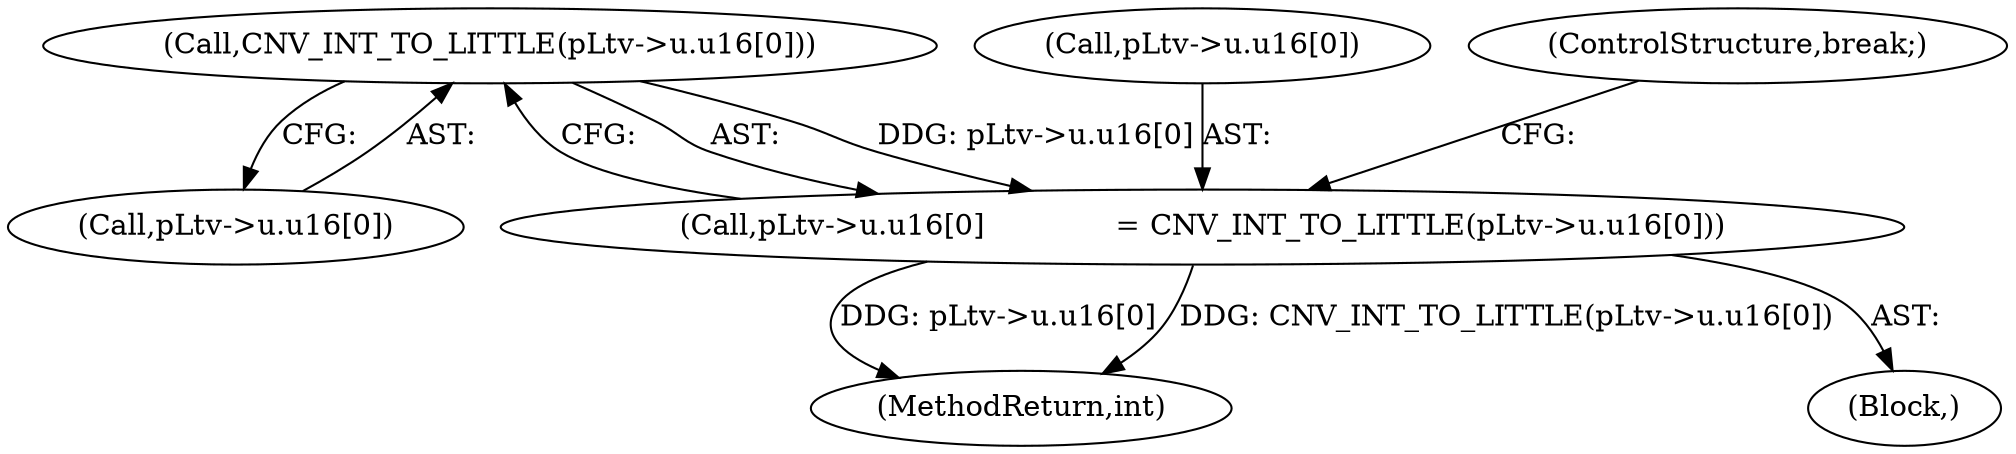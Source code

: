 digraph "0_linux_b5e2f339865fb443107e5b10603e53bbc92dc054_0@array" {
"1001184" [label="(Call,CNV_INT_TO_LITTLE(pLtv->u.u16[0]))"];
"1001176" [label="(Call,pLtv->u.u16[0]              = CNV_INT_TO_LITTLE(pLtv->u.u16[0]))"];
"1002520" [label="(MethodReturn,int)"];
"1001184" [label="(Call,CNV_INT_TO_LITTLE(pLtv->u.u16[0]))"];
"1001176" [label="(Call,pLtv->u.u16[0]              = CNV_INT_TO_LITTLE(pLtv->u.u16[0]))"];
"1001185" [label="(Call,pLtv->u.u16[0])"];
"1000412" [label="(Block,)"];
"1001177" [label="(Call,pLtv->u.u16[0])"];
"1001192" [label="(ControlStructure,break;)"];
"1001184" -> "1001176"  [label="AST: "];
"1001184" -> "1001185"  [label="CFG: "];
"1001185" -> "1001184"  [label="AST: "];
"1001176" -> "1001184"  [label="CFG: "];
"1001184" -> "1001176"  [label="DDG: pLtv->u.u16[0]"];
"1001176" -> "1000412"  [label="AST: "];
"1001177" -> "1001176"  [label="AST: "];
"1001192" -> "1001176"  [label="CFG: "];
"1001176" -> "1002520"  [label="DDG: pLtv->u.u16[0]"];
"1001176" -> "1002520"  [label="DDG: CNV_INT_TO_LITTLE(pLtv->u.u16[0])"];
}
